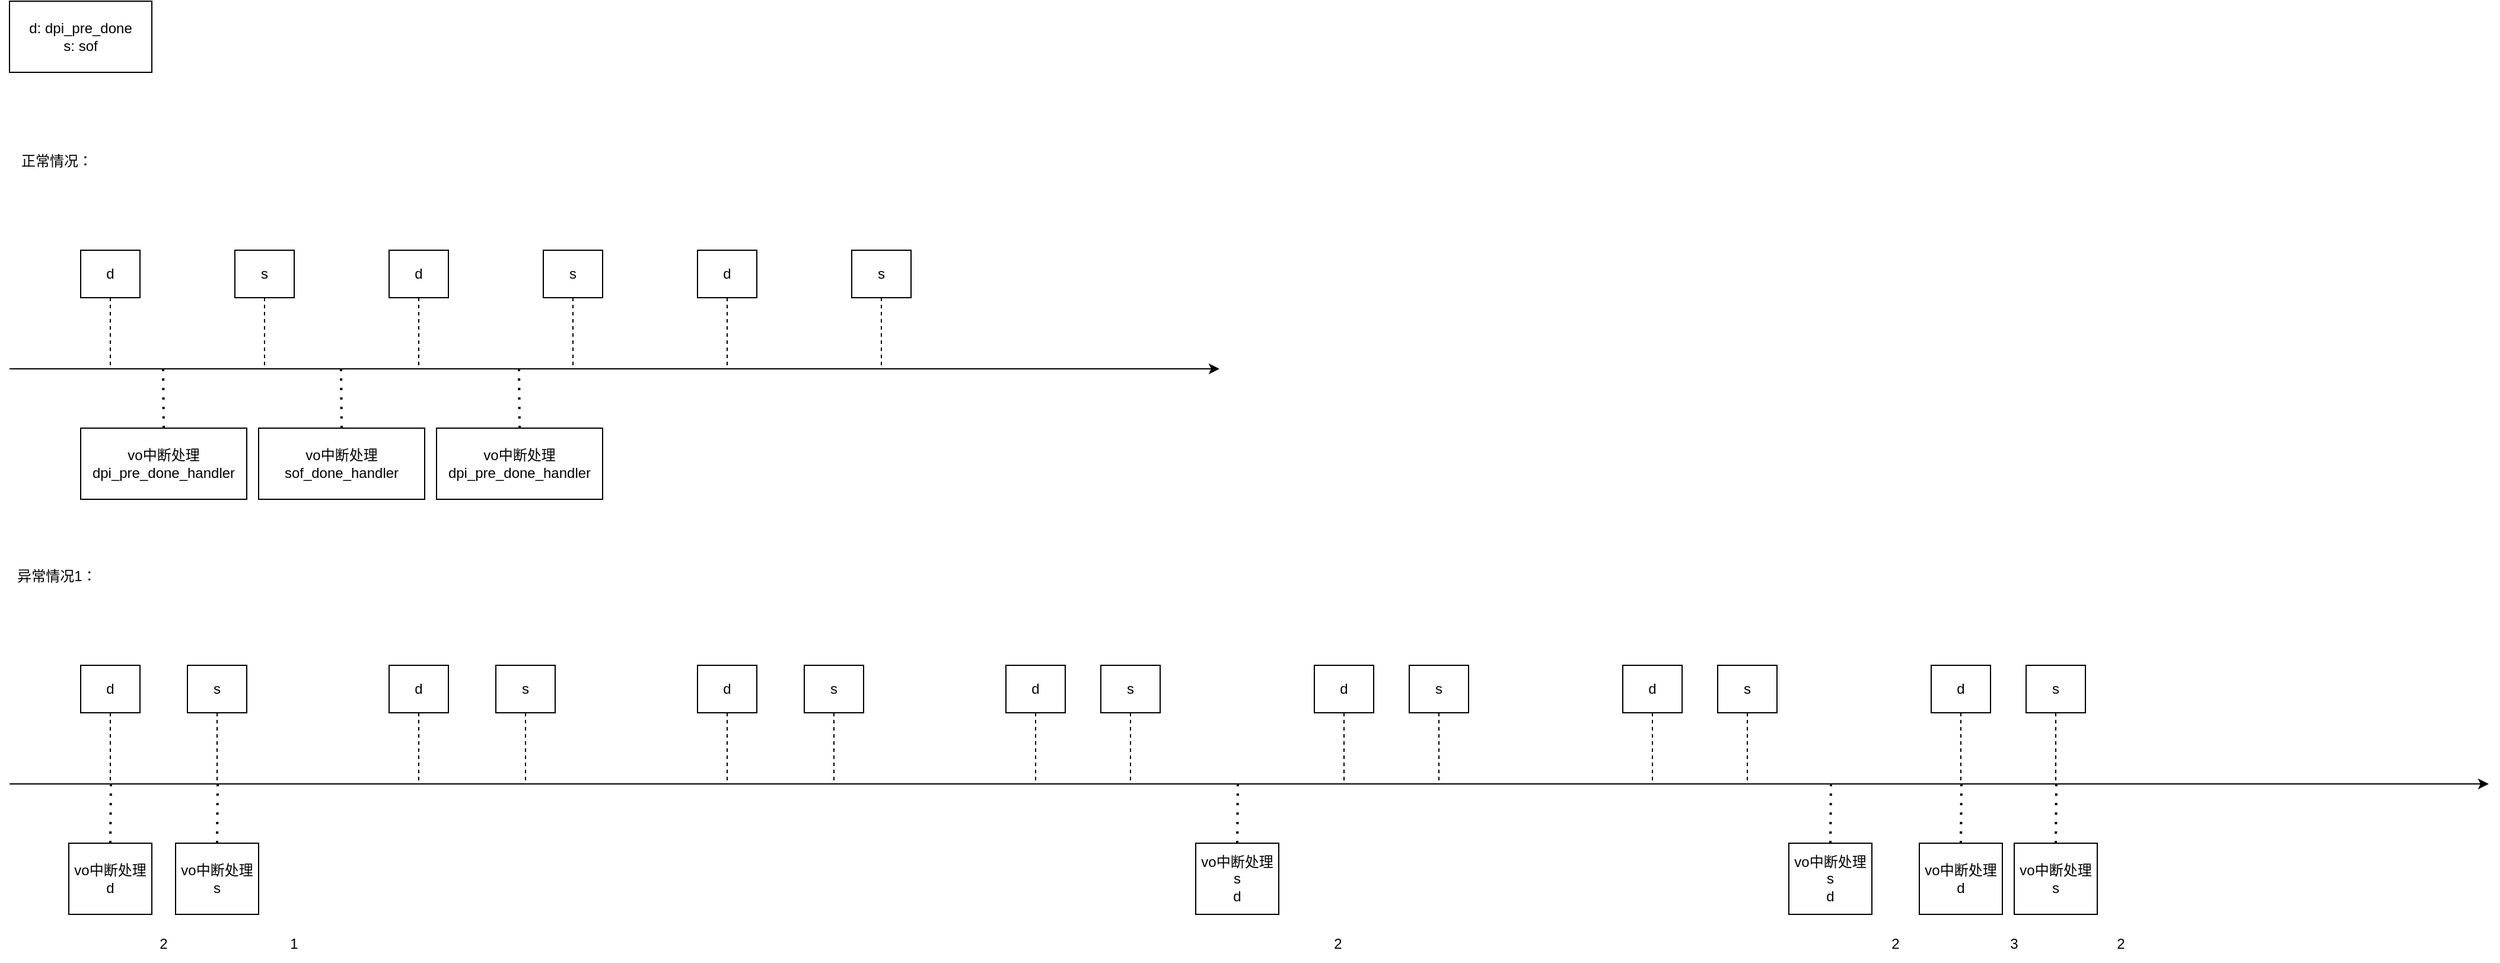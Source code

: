 <mxfile version="21.6.3" type="github">
  <diagram name="Page-1" id="ymnBsTnLx3Ux8fwU-xB4">
    <mxGraphModel dx="1354" dy="775" grid="1" gridSize="10" guides="1" tooltips="1" connect="1" arrows="1" fold="1" page="1" pageScale="1" pageWidth="850" pageHeight="1100" math="0" shadow="0">
      <root>
        <mxCell id="0" />
        <mxCell id="1" parent="0" />
        <mxCell id="bD8jC1XGivE6zrcXYBOk-2" value="d: dpi_pre_done&lt;br&gt;s: sof" style="rounded=0;whiteSpace=wrap;html=1;" vertex="1" parent="1">
          <mxGeometry x="20" y="70" width="120" height="60" as="geometry" />
        </mxCell>
        <mxCell id="bD8jC1XGivE6zrcXYBOk-3" value="" style="endArrow=classic;html=1;rounded=0;endFill=1;" edge="1" parent="1">
          <mxGeometry width="50" height="50" relative="1" as="geometry">
            <mxPoint x="20" y="380" as="sourcePoint" />
            <mxPoint x="1040" y="380" as="targetPoint" />
          </mxGeometry>
        </mxCell>
        <mxCell id="bD8jC1XGivE6zrcXYBOk-4" value="d" style="shape=umlLifeline;perimeter=lifelinePerimeter;whiteSpace=wrap;html=1;container=1;dropTarget=0;collapsible=0;recursiveResize=0;outlineConnect=0;portConstraint=eastwest;newEdgeStyle={&quot;edgeStyle&quot;:&quot;elbowEdgeStyle&quot;,&quot;elbow&quot;:&quot;vertical&quot;,&quot;curved&quot;:0,&quot;rounded&quot;:0};" vertex="1" parent="1">
          <mxGeometry x="80" y="280" width="50" height="100" as="geometry" />
        </mxCell>
        <mxCell id="bD8jC1XGivE6zrcXYBOk-5" value="s" style="shape=umlLifeline;perimeter=lifelinePerimeter;whiteSpace=wrap;html=1;container=1;dropTarget=0;collapsible=0;recursiveResize=0;outlineConnect=0;portConstraint=eastwest;newEdgeStyle={&quot;edgeStyle&quot;:&quot;elbowEdgeStyle&quot;,&quot;elbow&quot;:&quot;vertical&quot;,&quot;curved&quot;:0,&quot;rounded&quot;:0};" vertex="1" parent="1">
          <mxGeometry x="210" y="280" width="50" height="100" as="geometry" />
        </mxCell>
        <mxCell id="bD8jC1XGivE6zrcXYBOk-7" value="d" style="shape=umlLifeline;perimeter=lifelinePerimeter;whiteSpace=wrap;html=1;container=1;dropTarget=0;collapsible=0;recursiveResize=0;outlineConnect=0;portConstraint=eastwest;newEdgeStyle={&quot;edgeStyle&quot;:&quot;elbowEdgeStyle&quot;,&quot;elbow&quot;:&quot;vertical&quot;,&quot;curved&quot;:0,&quot;rounded&quot;:0};" vertex="1" parent="1">
          <mxGeometry x="340" y="280" width="50" height="100" as="geometry" />
        </mxCell>
        <mxCell id="bD8jC1XGivE6zrcXYBOk-9" value="s" style="shape=umlLifeline;perimeter=lifelinePerimeter;whiteSpace=wrap;html=1;container=1;dropTarget=0;collapsible=0;recursiveResize=0;outlineConnect=0;portConstraint=eastwest;newEdgeStyle={&quot;edgeStyle&quot;:&quot;elbowEdgeStyle&quot;,&quot;elbow&quot;:&quot;vertical&quot;,&quot;curved&quot;:0,&quot;rounded&quot;:0};" vertex="1" parent="1">
          <mxGeometry x="470" y="280" width="50" height="100" as="geometry" />
        </mxCell>
        <mxCell id="bD8jC1XGivE6zrcXYBOk-11" value="d" style="shape=umlLifeline;perimeter=lifelinePerimeter;whiteSpace=wrap;html=1;container=1;dropTarget=0;collapsible=0;recursiveResize=0;outlineConnect=0;portConstraint=eastwest;newEdgeStyle={&quot;edgeStyle&quot;:&quot;elbowEdgeStyle&quot;,&quot;elbow&quot;:&quot;vertical&quot;,&quot;curved&quot;:0,&quot;rounded&quot;:0};" vertex="1" parent="1">
          <mxGeometry x="600" y="280" width="50" height="100" as="geometry" />
        </mxCell>
        <mxCell id="bD8jC1XGivE6zrcXYBOk-13" value="s" style="shape=umlLifeline;perimeter=lifelinePerimeter;whiteSpace=wrap;html=1;container=1;dropTarget=0;collapsible=0;recursiveResize=0;outlineConnect=0;portConstraint=eastwest;newEdgeStyle={&quot;edgeStyle&quot;:&quot;elbowEdgeStyle&quot;,&quot;elbow&quot;:&quot;vertical&quot;,&quot;curved&quot;:0,&quot;rounded&quot;:0};" vertex="1" parent="1">
          <mxGeometry x="730" y="280" width="50" height="100" as="geometry" />
        </mxCell>
        <mxCell id="bD8jC1XGivE6zrcXYBOk-17" value="" style="endArrow=none;dashed=1;html=1;dashPattern=1 3;strokeWidth=2;rounded=0;exitX=0.5;exitY=0;exitDx=0;exitDy=0;" edge="1" parent="1" source="bD8jC1XGivE6zrcXYBOk-18">
          <mxGeometry width="50" height="50" relative="1" as="geometry">
            <mxPoint x="150" y="520" as="sourcePoint" />
            <mxPoint x="149.5" y="380" as="targetPoint" />
          </mxGeometry>
        </mxCell>
        <mxCell id="bD8jC1XGivE6zrcXYBOk-18" value="vo中断处理&lt;br&gt;dpi_pre_done_handler" style="rounded=0;whiteSpace=wrap;html=1;" vertex="1" parent="1">
          <mxGeometry x="80" y="430" width="140" height="60" as="geometry" />
        </mxCell>
        <mxCell id="bD8jC1XGivE6zrcXYBOk-19" value="" style="endArrow=none;dashed=1;html=1;dashPattern=1 3;strokeWidth=2;rounded=0;exitX=0.5;exitY=0;exitDx=0;exitDy=0;" edge="1" parent="1" source="bD8jC1XGivE6zrcXYBOk-20">
          <mxGeometry width="50" height="50" relative="1" as="geometry">
            <mxPoint x="300" y="520" as="sourcePoint" />
            <mxPoint x="299.5" y="380" as="targetPoint" />
          </mxGeometry>
        </mxCell>
        <mxCell id="bD8jC1XGivE6zrcXYBOk-20" value="vo中断处理&lt;br&gt;sof_done_handler" style="rounded=0;whiteSpace=wrap;html=1;" vertex="1" parent="1">
          <mxGeometry x="230" y="430" width="140" height="60" as="geometry" />
        </mxCell>
        <mxCell id="bD8jC1XGivE6zrcXYBOk-21" value="正常情况：" style="text;html=1;strokeColor=none;fillColor=none;align=center;verticalAlign=middle;whiteSpace=wrap;rounded=0;" vertex="1" parent="1">
          <mxGeometry x="20" y="190" width="80" height="30" as="geometry" />
        </mxCell>
        <mxCell id="bD8jC1XGivE6zrcXYBOk-22" value="" style="endArrow=none;dashed=1;html=1;dashPattern=1 3;strokeWidth=2;rounded=0;exitX=0.5;exitY=0;exitDx=0;exitDy=0;" edge="1" parent="1" source="bD8jC1XGivE6zrcXYBOk-23">
          <mxGeometry width="50" height="50" relative="1" as="geometry">
            <mxPoint x="450" y="520" as="sourcePoint" />
            <mxPoint x="449.5" y="380" as="targetPoint" />
          </mxGeometry>
        </mxCell>
        <mxCell id="bD8jC1XGivE6zrcXYBOk-23" value="vo中断处理&lt;br&gt;dpi_pre_done_handler" style="rounded=0;whiteSpace=wrap;html=1;" vertex="1" parent="1">
          <mxGeometry x="380" y="430" width="140" height="60" as="geometry" />
        </mxCell>
        <mxCell id="bD8jC1XGivE6zrcXYBOk-24" value="" style="endArrow=classic;html=1;rounded=0;endFill=1;" edge="1" parent="1">
          <mxGeometry width="50" height="50" relative="1" as="geometry">
            <mxPoint x="20" y="730" as="sourcePoint" />
            <mxPoint x="2110" y="730" as="targetPoint" />
          </mxGeometry>
        </mxCell>
        <mxCell id="bD8jC1XGivE6zrcXYBOk-25" value="d" style="shape=umlLifeline;perimeter=lifelinePerimeter;whiteSpace=wrap;html=1;container=1;dropTarget=0;collapsible=0;recursiveResize=0;outlineConnect=0;portConstraint=eastwest;newEdgeStyle={&quot;edgeStyle&quot;:&quot;elbowEdgeStyle&quot;,&quot;elbow&quot;:&quot;vertical&quot;,&quot;curved&quot;:0,&quot;rounded&quot;:0};" vertex="1" parent="1">
          <mxGeometry x="80" y="630" width="50" height="100" as="geometry" />
        </mxCell>
        <mxCell id="bD8jC1XGivE6zrcXYBOk-26" value="s" style="shape=umlLifeline;perimeter=lifelinePerimeter;whiteSpace=wrap;html=1;container=1;dropTarget=0;collapsible=0;recursiveResize=0;outlineConnect=0;portConstraint=eastwest;newEdgeStyle={&quot;edgeStyle&quot;:&quot;elbowEdgeStyle&quot;,&quot;elbow&quot;:&quot;vertical&quot;,&quot;curved&quot;:0,&quot;rounded&quot;:0};" vertex="1" parent="1">
          <mxGeometry x="170" y="630" width="50" height="100" as="geometry" />
        </mxCell>
        <mxCell id="bD8jC1XGivE6zrcXYBOk-27" value="d" style="shape=umlLifeline;perimeter=lifelinePerimeter;whiteSpace=wrap;html=1;container=1;dropTarget=0;collapsible=0;recursiveResize=0;outlineConnect=0;portConstraint=eastwest;newEdgeStyle={&quot;edgeStyle&quot;:&quot;elbowEdgeStyle&quot;,&quot;elbow&quot;:&quot;vertical&quot;,&quot;curved&quot;:0,&quot;rounded&quot;:0};" vertex="1" parent="1">
          <mxGeometry x="340" y="630" width="50" height="100" as="geometry" />
        </mxCell>
        <mxCell id="bD8jC1XGivE6zrcXYBOk-28" value="s" style="shape=umlLifeline;perimeter=lifelinePerimeter;whiteSpace=wrap;html=1;container=1;dropTarget=0;collapsible=0;recursiveResize=0;outlineConnect=0;portConstraint=eastwest;newEdgeStyle={&quot;edgeStyle&quot;:&quot;elbowEdgeStyle&quot;,&quot;elbow&quot;:&quot;vertical&quot;,&quot;curved&quot;:0,&quot;rounded&quot;:0};" vertex="1" parent="1">
          <mxGeometry x="430" y="630" width="50" height="100" as="geometry" />
        </mxCell>
        <mxCell id="bD8jC1XGivE6zrcXYBOk-29" value="d" style="shape=umlLifeline;perimeter=lifelinePerimeter;whiteSpace=wrap;html=1;container=1;dropTarget=0;collapsible=0;recursiveResize=0;outlineConnect=0;portConstraint=eastwest;newEdgeStyle={&quot;edgeStyle&quot;:&quot;elbowEdgeStyle&quot;,&quot;elbow&quot;:&quot;vertical&quot;,&quot;curved&quot;:0,&quot;rounded&quot;:0};" vertex="1" parent="1">
          <mxGeometry x="600" y="630" width="50" height="100" as="geometry" />
        </mxCell>
        <mxCell id="bD8jC1XGivE6zrcXYBOk-30" value="s" style="shape=umlLifeline;perimeter=lifelinePerimeter;whiteSpace=wrap;html=1;container=1;dropTarget=0;collapsible=0;recursiveResize=0;outlineConnect=0;portConstraint=eastwest;newEdgeStyle={&quot;edgeStyle&quot;:&quot;elbowEdgeStyle&quot;,&quot;elbow&quot;:&quot;vertical&quot;,&quot;curved&quot;:0,&quot;rounded&quot;:0};" vertex="1" parent="1">
          <mxGeometry x="690" y="630" width="50" height="100" as="geometry" />
        </mxCell>
        <mxCell id="bD8jC1XGivE6zrcXYBOk-31" value="" style="endArrow=none;dashed=1;html=1;dashPattern=1 3;strokeWidth=2;rounded=0;exitX=0.5;exitY=0;exitDx=0;exitDy=0;" edge="1" parent="1" source="bD8jC1XGivE6zrcXYBOk-32">
          <mxGeometry width="50" height="50" relative="1" as="geometry">
            <mxPoint x="106" y="870" as="sourcePoint" />
            <mxPoint x="105.5" y="730" as="targetPoint" />
          </mxGeometry>
        </mxCell>
        <mxCell id="bD8jC1XGivE6zrcXYBOk-32" value="vo中断处理&lt;br&gt;d" style="rounded=0;whiteSpace=wrap;html=1;" vertex="1" parent="1">
          <mxGeometry x="70" y="780" width="70" height="60" as="geometry" />
        </mxCell>
        <mxCell id="bD8jC1XGivE6zrcXYBOk-35" value="异常情况1：" style="text;html=1;strokeColor=none;fillColor=none;align=center;verticalAlign=middle;whiteSpace=wrap;rounded=0;" vertex="1" parent="1">
          <mxGeometry x="20" y="540" width="80" height="30" as="geometry" />
        </mxCell>
        <mxCell id="bD8jC1XGivE6zrcXYBOk-38" value="d" style="shape=umlLifeline;perimeter=lifelinePerimeter;whiteSpace=wrap;html=1;container=1;dropTarget=0;collapsible=0;recursiveResize=0;outlineConnect=0;portConstraint=eastwest;newEdgeStyle={&quot;edgeStyle&quot;:&quot;elbowEdgeStyle&quot;,&quot;elbow&quot;:&quot;vertical&quot;,&quot;curved&quot;:0,&quot;rounded&quot;:0};" vertex="1" parent="1">
          <mxGeometry x="860" y="630" width="50" height="100" as="geometry" />
        </mxCell>
        <mxCell id="bD8jC1XGivE6zrcXYBOk-40" value="s" style="shape=umlLifeline;perimeter=lifelinePerimeter;whiteSpace=wrap;html=1;container=1;dropTarget=0;collapsible=0;recursiveResize=0;outlineConnect=0;portConstraint=eastwest;newEdgeStyle={&quot;edgeStyle&quot;:&quot;elbowEdgeStyle&quot;,&quot;elbow&quot;:&quot;vertical&quot;,&quot;curved&quot;:0,&quot;rounded&quot;:0};" vertex="1" parent="1">
          <mxGeometry x="940" y="630" width="50" height="100" as="geometry" />
        </mxCell>
        <mxCell id="bD8jC1XGivE6zrcXYBOk-42" value="" style="endArrow=none;dashed=1;html=1;dashPattern=1 3;strokeWidth=2;rounded=0;exitX=0.5;exitY=0;exitDx=0;exitDy=0;" edge="1" parent="1" source="bD8jC1XGivE6zrcXYBOk-43">
          <mxGeometry width="50" height="50" relative="1" as="geometry">
            <mxPoint x="196" y="870" as="sourcePoint" />
            <mxPoint x="195.5" y="730" as="targetPoint" />
          </mxGeometry>
        </mxCell>
        <mxCell id="bD8jC1XGivE6zrcXYBOk-43" value="vo中断处理&lt;br&gt;s" style="rounded=0;whiteSpace=wrap;html=1;" vertex="1" parent="1">
          <mxGeometry x="160" y="780" width="70" height="60" as="geometry" />
        </mxCell>
        <mxCell id="bD8jC1XGivE6zrcXYBOk-44" value="" style="endArrow=none;dashed=1;html=1;dashPattern=1 3;strokeWidth=2;rounded=0;exitX=0.5;exitY=0;exitDx=0;exitDy=0;" edge="1" parent="1" source="bD8jC1XGivE6zrcXYBOk-45">
          <mxGeometry width="50" height="50" relative="1" as="geometry">
            <mxPoint x="1056" y="870" as="sourcePoint" />
            <mxPoint x="1055.5" y="730" as="targetPoint" />
          </mxGeometry>
        </mxCell>
        <mxCell id="bD8jC1XGivE6zrcXYBOk-45" value="vo中断处理&lt;br&gt;s&lt;br&gt;d" style="rounded=0;whiteSpace=wrap;html=1;" vertex="1" parent="1">
          <mxGeometry x="1020" y="780" width="70" height="60" as="geometry" />
        </mxCell>
        <mxCell id="bD8jC1XGivE6zrcXYBOk-46" value="d" style="shape=umlLifeline;perimeter=lifelinePerimeter;whiteSpace=wrap;html=1;container=1;dropTarget=0;collapsible=0;recursiveResize=0;outlineConnect=0;portConstraint=eastwest;newEdgeStyle={&quot;edgeStyle&quot;:&quot;elbowEdgeStyle&quot;,&quot;elbow&quot;:&quot;vertical&quot;,&quot;curved&quot;:0,&quot;rounded&quot;:0};" vertex="1" parent="1">
          <mxGeometry x="1120" y="630" width="50" height="100" as="geometry" />
        </mxCell>
        <mxCell id="bD8jC1XGivE6zrcXYBOk-47" value="s" style="shape=umlLifeline;perimeter=lifelinePerimeter;whiteSpace=wrap;html=1;container=1;dropTarget=0;collapsible=0;recursiveResize=0;outlineConnect=0;portConstraint=eastwest;newEdgeStyle={&quot;edgeStyle&quot;:&quot;elbowEdgeStyle&quot;,&quot;elbow&quot;:&quot;vertical&quot;,&quot;curved&quot;:0,&quot;rounded&quot;:0};" vertex="1" parent="1">
          <mxGeometry x="1200" y="630" width="50" height="100" as="geometry" />
        </mxCell>
        <mxCell id="bD8jC1XGivE6zrcXYBOk-48" value="d" style="shape=umlLifeline;perimeter=lifelinePerimeter;whiteSpace=wrap;html=1;container=1;dropTarget=0;collapsible=0;recursiveResize=0;outlineConnect=0;portConstraint=eastwest;newEdgeStyle={&quot;edgeStyle&quot;:&quot;elbowEdgeStyle&quot;,&quot;elbow&quot;:&quot;vertical&quot;,&quot;curved&quot;:0,&quot;rounded&quot;:0};" vertex="1" parent="1">
          <mxGeometry x="1640" y="630" width="50" height="100" as="geometry" />
        </mxCell>
        <mxCell id="bD8jC1XGivE6zrcXYBOk-49" value="s" style="shape=umlLifeline;perimeter=lifelinePerimeter;whiteSpace=wrap;html=1;container=1;dropTarget=0;collapsible=0;recursiveResize=0;outlineConnect=0;portConstraint=eastwest;newEdgeStyle={&quot;edgeStyle&quot;:&quot;elbowEdgeStyle&quot;,&quot;elbow&quot;:&quot;vertical&quot;,&quot;curved&quot;:0,&quot;rounded&quot;:0};" vertex="1" parent="1">
          <mxGeometry x="1720" y="630" width="50" height="100" as="geometry" />
        </mxCell>
        <mxCell id="bD8jC1XGivE6zrcXYBOk-50" value="" style="endArrow=none;dashed=1;html=1;dashPattern=1 3;strokeWidth=2;rounded=0;exitX=0.5;exitY=0;exitDx=0;exitDy=0;" edge="1" parent="1" source="bD8jC1XGivE6zrcXYBOk-51">
          <mxGeometry width="50" height="50" relative="1" as="geometry">
            <mxPoint x="1746" y="870" as="sourcePoint" />
            <mxPoint x="1745.5" y="730" as="targetPoint" />
          </mxGeometry>
        </mxCell>
        <mxCell id="bD8jC1XGivE6zrcXYBOk-51" value="vo中断处理&lt;br&gt;s" style="rounded=0;whiteSpace=wrap;html=1;" vertex="1" parent="1">
          <mxGeometry x="1710" y="780" width="70" height="60" as="geometry" />
        </mxCell>
        <mxCell id="bD8jC1XGivE6zrcXYBOk-52" value="" style="endArrow=none;dashed=1;html=1;dashPattern=1 3;strokeWidth=2;rounded=0;exitX=0.5;exitY=0;exitDx=0;exitDy=0;" edge="1" parent="1" source="bD8jC1XGivE6zrcXYBOk-53">
          <mxGeometry width="50" height="50" relative="1" as="geometry">
            <mxPoint x="1666" y="870" as="sourcePoint" />
            <mxPoint x="1665.5" y="730" as="targetPoint" />
          </mxGeometry>
        </mxCell>
        <mxCell id="bD8jC1XGivE6zrcXYBOk-53" value="vo中断处理&lt;br&gt;d" style="rounded=0;whiteSpace=wrap;html=1;" vertex="1" parent="1">
          <mxGeometry x="1630" y="780" width="70" height="60" as="geometry" />
        </mxCell>
        <mxCell id="bD8jC1XGivE6zrcXYBOk-54" value="" style="endArrow=none;dashed=1;html=1;dashPattern=1 3;strokeWidth=2;rounded=0;exitX=0.5;exitY=0;exitDx=0;exitDy=0;" edge="1" parent="1" source="bD8jC1XGivE6zrcXYBOk-55">
          <mxGeometry width="50" height="50" relative="1" as="geometry">
            <mxPoint x="1556" y="870" as="sourcePoint" />
            <mxPoint x="1555.5" y="730" as="targetPoint" />
          </mxGeometry>
        </mxCell>
        <mxCell id="bD8jC1XGivE6zrcXYBOk-55" value="vo中断处理&lt;br&gt;s&lt;br&gt;d" style="rounded=0;whiteSpace=wrap;html=1;" vertex="1" parent="1">
          <mxGeometry x="1520" y="780" width="70" height="60" as="geometry" />
        </mxCell>
        <mxCell id="bD8jC1XGivE6zrcXYBOk-56" value="d" style="shape=umlLifeline;perimeter=lifelinePerimeter;whiteSpace=wrap;html=1;container=1;dropTarget=0;collapsible=0;recursiveResize=0;outlineConnect=0;portConstraint=eastwest;newEdgeStyle={&quot;edgeStyle&quot;:&quot;elbowEdgeStyle&quot;,&quot;elbow&quot;:&quot;vertical&quot;,&quot;curved&quot;:0,&quot;rounded&quot;:0};" vertex="1" parent="1">
          <mxGeometry x="1380" y="630" width="50" height="100" as="geometry" />
        </mxCell>
        <mxCell id="bD8jC1XGivE6zrcXYBOk-57" value="s" style="shape=umlLifeline;perimeter=lifelinePerimeter;whiteSpace=wrap;html=1;container=1;dropTarget=0;collapsible=0;recursiveResize=0;outlineConnect=0;portConstraint=eastwest;newEdgeStyle={&quot;edgeStyle&quot;:&quot;elbowEdgeStyle&quot;,&quot;elbow&quot;:&quot;vertical&quot;,&quot;curved&quot;:0,&quot;rounded&quot;:0};" vertex="1" parent="1">
          <mxGeometry x="1460" y="630" width="50" height="100" as="geometry" />
        </mxCell>
        <mxCell id="bD8jC1XGivE6zrcXYBOk-58" value="2" style="text;html=1;strokeColor=none;fillColor=none;align=center;verticalAlign=middle;whiteSpace=wrap;rounded=0;fontSize=12;fontFamily=Helvetica;fontColor=default;" vertex="1" parent="1">
          <mxGeometry x="120" y="850" width="60" height="30" as="geometry" />
        </mxCell>
        <mxCell id="bD8jC1XGivE6zrcXYBOk-59" value="1" style="text;html=1;strokeColor=none;fillColor=none;align=center;verticalAlign=middle;whiteSpace=wrap;rounded=0;fontSize=12;fontFamily=Helvetica;fontColor=default;" vertex="1" parent="1">
          <mxGeometry x="230" y="850" width="60" height="30" as="geometry" />
        </mxCell>
        <mxCell id="bD8jC1XGivE6zrcXYBOk-60" value="2" style="text;html=1;strokeColor=none;fillColor=none;align=center;verticalAlign=middle;whiteSpace=wrap;rounded=0;fontSize=12;fontFamily=Helvetica;fontColor=default;" vertex="1" parent="1">
          <mxGeometry x="1110" y="850" width="60" height="30" as="geometry" />
        </mxCell>
        <mxCell id="bD8jC1XGivE6zrcXYBOk-63" value="2" style="text;html=1;strokeColor=none;fillColor=none;align=center;verticalAlign=middle;whiteSpace=wrap;rounded=0;fontSize=12;fontFamily=Helvetica;fontColor=default;" vertex="1" parent="1">
          <mxGeometry x="1580" y="850" width="60" height="30" as="geometry" />
        </mxCell>
        <mxCell id="bD8jC1XGivE6zrcXYBOk-64" value="3" style="text;html=1;strokeColor=none;fillColor=none;align=center;verticalAlign=middle;whiteSpace=wrap;rounded=0;fontSize=12;fontFamily=Helvetica;fontColor=default;" vertex="1" parent="1">
          <mxGeometry x="1680" y="850" width="60" height="30" as="geometry" />
        </mxCell>
        <mxCell id="bD8jC1XGivE6zrcXYBOk-65" value="2" style="text;html=1;strokeColor=none;fillColor=none;align=center;verticalAlign=middle;whiteSpace=wrap;rounded=0;fontSize=12;fontFamily=Helvetica;fontColor=default;" vertex="1" parent="1">
          <mxGeometry x="1770" y="850" width="60" height="30" as="geometry" />
        </mxCell>
      </root>
    </mxGraphModel>
  </diagram>
</mxfile>
